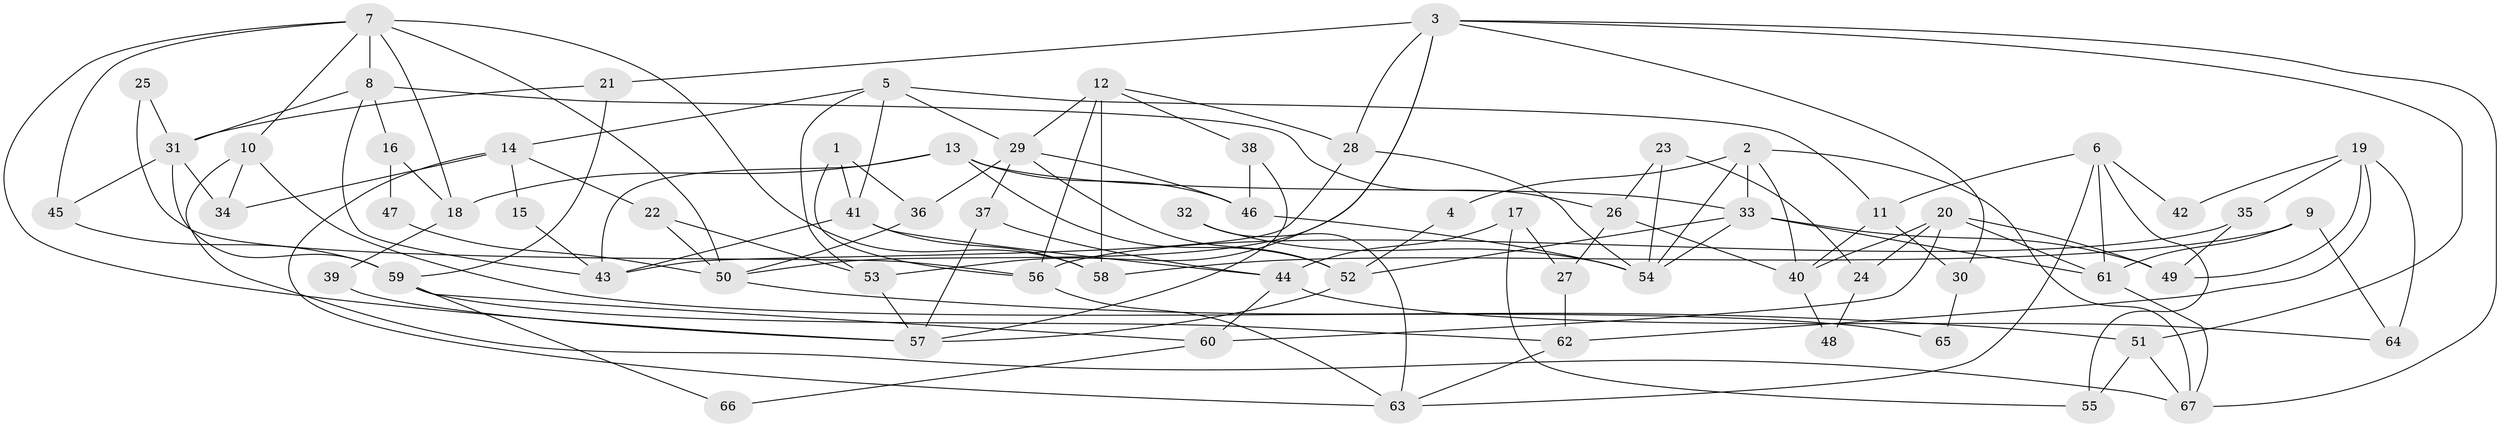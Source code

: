 // Generated by graph-tools (version 1.1) at 2025/52/03/09/25 04:52:01]
// undirected, 67 vertices, 134 edges
graph export_dot {
graph [start="1"]
  node [color=gray90,style=filled];
  1;
  2;
  3;
  4;
  5;
  6;
  7;
  8;
  9;
  10;
  11;
  12;
  13;
  14;
  15;
  16;
  17;
  18;
  19;
  20;
  21;
  22;
  23;
  24;
  25;
  26;
  27;
  28;
  29;
  30;
  31;
  32;
  33;
  34;
  35;
  36;
  37;
  38;
  39;
  40;
  41;
  42;
  43;
  44;
  45;
  46;
  47;
  48;
  49;
  50;
  51;
  52;
  53;
  54;
  55;
  56;
  57;
  58;
  59;
  60;
  61;
  62;
  63;
  64;
  65;
  66;
  67;
  1 -- 41;
  1 -- 36;
  1 -- 56;
  2 -- 67;
  2 -- 54;
  2 -- 4;
  2 -- 33;
  2 -- 40;
  3 -- 50;
  3 -- 67;
  3 -- 21;
  3 -- 28;
  3 -- 30;
  3 -- 51;
  3 -- 53;
  4 -- 52;
  5 -- 29;
  5 -- 53;
  5 -- 11;
  5 -- 14;
  5 -- 41;
  6 -- 63;
  6 -- 11;
  6 -- 42;
  6 -- 55;
  6 -- 61;
  7 -- 57;
  7 -- 58;
  7 -- 8;
  7 -- 10;
  7 -- 18;
  7 -- 45;
  7 -- 50;
  8 -- 43;
  8 -- 16;
  8 -- 26;
  8 -- 31;
  9 -- 58;
  9 -- 61;
  9 -- 64;
  10 -- 67;
  10 -- 34;
  10 -- 65;
  11 -- 40;
  11 -- 30;
  12 -- 56;
  12 -- 29;
  12 -- 28;
  12 -- 38;
  12 -- 58;
  13 -- 52;
  13 -- 33;
  13 -- 18;
  13 -- 43;
  13 -- 46;
  14 -- 34;
  14 -- 15;
  14 -- 22;
  14 -- 63;
  15 -- 43;
  16 -- 18;
  16 -- 47;
  17 -- 27;
  17 -- 44;
  17 -- 55;
  18 -- 39;
  19 -- 49;
  19 -- 62;
  19 -- 35;
  19 -- 42;
  19 -- 64;
  20 -- 61;
  20 -- 60;
  20 -- 24;
  20 -- 40;
  20 -- 49;
  21 -- 31;
  21 -- 59;
  22 -- 50;
  22 -- 53;
  23 -- 26;
  23 -- 54;
  23 -- 24;
  24 -- 48;
  25 -- 31;
  25 -- 56;
  26 -- 40;
  26 -- 27;
  27 -- 62;
  28 -- 43;
  28 -- 54;
  29 -- 46;
  29 -- 37;
  29 -- 36;
  29 -- 52;
  30 -- 65;
  31 -- 45;
  31 -- 34;
  31 -- 59;
  32 -- 63;
  32 -- 54;
  33 -- 52;
  33 -- 49;
  33 -- 54;
  33 -- 61;
  35 -- 49;
  35 -- 56;
  36 -- 50;
  37 -- 57;
  37 -- 44;
  38 -- 46;
  38 -- 57;
  39 -- 57;
  40 -- 48;
  41 -- 43;
  41 -- 44;
  41 -- 58;
  44 -- 64;
  44 -- 60;
  45 -- 59;
  46 -- 54;
  47 -- 50;
  50 -- 51;
  51 -- 55;
  51 -- 67;
  52 -- 57;
  53 -- 57;
  56 -- 63;
  59 -- 60;
  59 -- 62;
  59 -- 66;
  60 -- 66;
  61 -- 67;
  62 -- 63;
}
